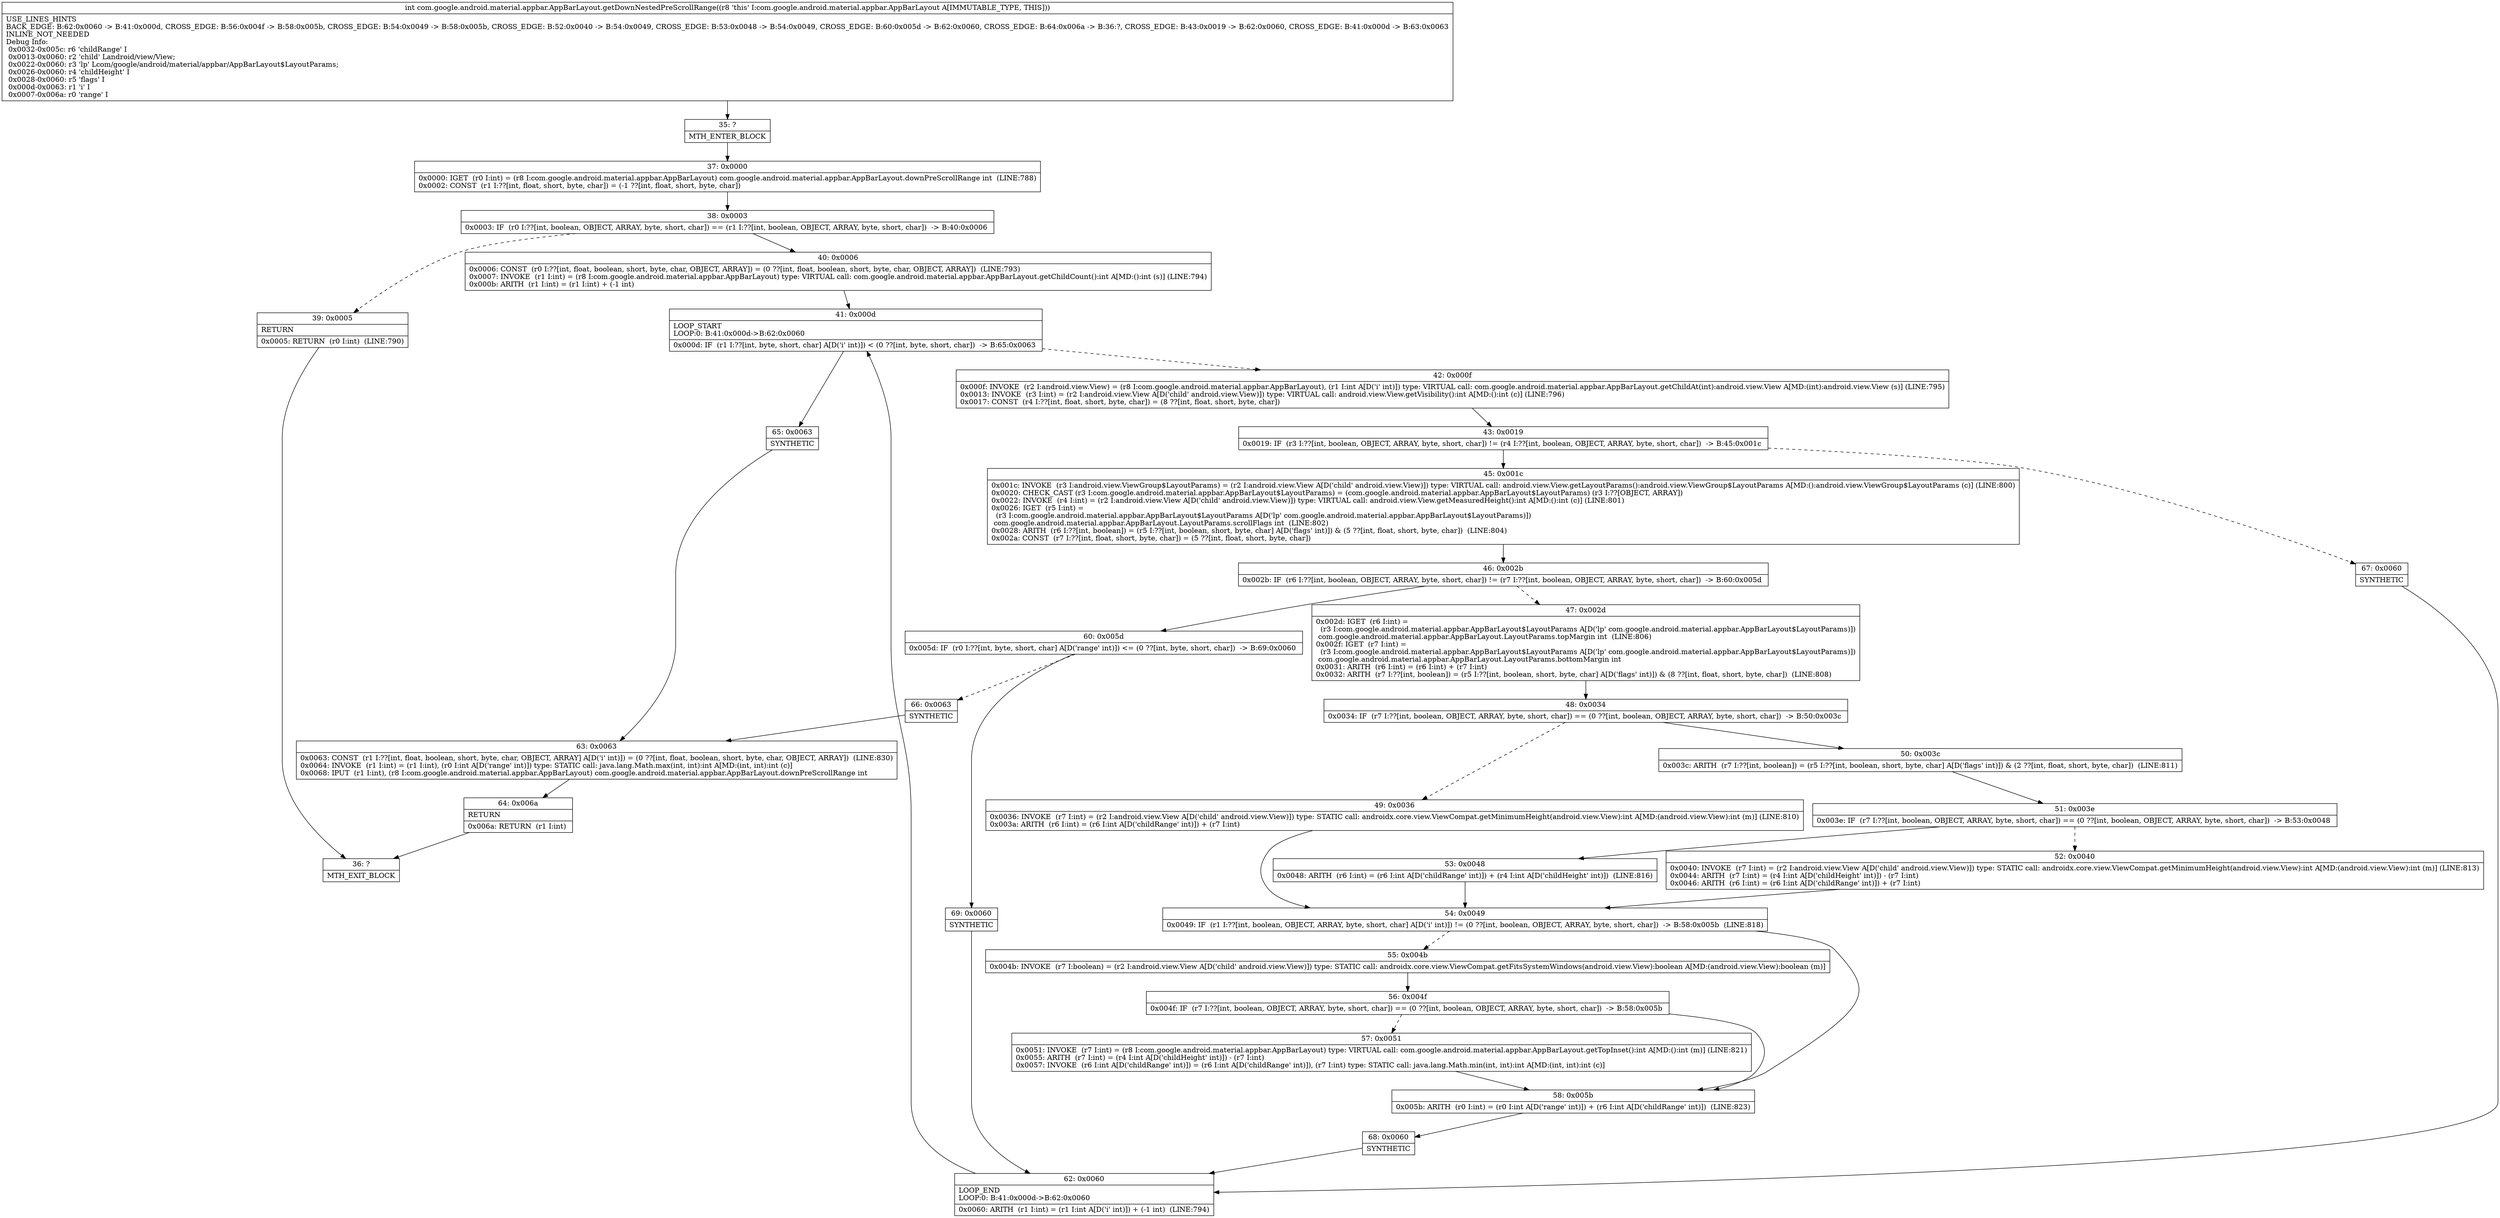 digraph "CFG forcom.google.android.material.appbar.AppBarLayout.getDownNestedPreScrollRange()I" {
Node_35 [shape=record,label="{35\:\ ?|MTH_ENTER_BLOCK\l}"];
Node_37 [shape=record,label="{37\:\ 0x0000|0x0000: IGET  (r0 I:int) = (r8 I:com.google.android.material.appbar.AppBarLayout) com.google.android.material.appbar.AppBarLayout.downPreScrollRange int  (LINE:788)\l0x0002: CONST  (r1 I:??[int, float, short, byte, char]) = (\-1 ??[int, float, short, byte, char]) \l}"];
Node_38 [shape=record,label="{38\:\ 0x0003|0x0003: IF  (r0 I:??[int, boolean, OBJECT, ARRAY, byte, short, char]) == (r1 I:??[int, boolean, OBJECT, ARRAY, byte, short, char])  \-\> B:40:0x0006 \l}"];
Node_39 [shape=record,label="{39\:\ 0x0005|RETURN\l|0x0005: RETURN  (r0 I:int)  (LINE:790)\l}"];
Node_36 [shape=record,label="{36\:\ ?|MTH_EXIT_BLOCK\l}"];
Node_40 [shape=record,label="{40\:\ 0x0006|0x0006: CONST  (r0 I:??[int, float, boolean, short, byte, char, OBJECT, ARRAY]) = (0 ??[int, float, boolean, short, byte, char, OBJECT, ARRAY])  (LINE:793)\l0x0007: INVOKE  (r1 I:int) = (r8 I:com.google.android.material.appbar.AppBarLayout) type: VIRTUAL call: com.google.android.material.appbar.AppBarLayout.getChildCount():int A[MD:():int (s)] (LINE:794)\l0x000b: ARITH  (r1 I:int) = (r1 I:int) + (\-1 int) \l}"];
Node_41 [shape=record,label="{41\:\ 0x000d|LOOP_START\lLOOP:0: B:41:0x000d\-\>B:62:0x0060\l|0x000d: IF  (r1 I:??[int, byte, short, char] A[D('i' int)]) \< (0 ??[int, byte, short, char])  \-\> B:65:0x0063 \l}"];
Node_42 [shape=record,label="{42\:\ 0x000f|0x000f: INVOKE  (r2 I:android.view.View) = (r8 I:com.google.android.material.appbar.AppBarLayout), (r1 I:int A[D('i' int)]) type: VIRTUAL call: com.google.android.material.appbar.AppBarLayout.getChildAt(int):android.view.View A[MD:(int):android.view.View (s)] (LINE:795)\l0x0013: INVOKE  (r3 I:int) = (r2 I:android.view.View A[D('child' android.view.View)]) type: VIRTUAL call: android.view.View.getVisibility():int A[MD:():int (c)] (LINE:796)\l0x0017: CONST  (r4 I:??[int, float, short, byte, char]) = (8 ??[int, float, short, byte, char]) \l}"];
Node_43 [shape=record,label="{43\:\ 0x0019|0x0019: IF  (r3 I:??[int, boolean, OBJECT, ARRAY, byte, short, char]) != (r4 I:??[int, boolean, OBJECT, ARRAY, byte, short, char])  \-\> B:45:0x001c \l}"];
Node_45 [shape=record,label="{45\:\ 0x001c|0x001c: INVOKE  (r3 I:android.view.ViewGroup$LayoutParams) = (r2 I:android.view.View A[D('child' android.view.View)]) type: VIRTUAL call: android.view.View.getLayoutParams():android.view.ViewGroup$LayoutParams A[MD:():android.view.ViewGroup$LayoutParams (c)] (LINE:800)\l0x0020: CHECK_CAST (r3 I:com.google.android.material.appbar.AppBarLayout$LayoutParams) = (com.google.android.material.appbar.AppBarLayout$LayoutParams) (r3 I:??[OBJECT, ARRAY]) \l0x0022: INVOKE  (r4 I:int) = (r2 I:android.view.View A[D('child' android.view.View)]) type: VIRTUAL call: android.view.View.getMeasuredHeight():int A[MD:():int (c)] (LINE:801)\l0x0026: IGET  (r5 I:int) = \l  (r3 I:com.google.android.material.appbar.AppBarLayout$LayoutParams A[D('lp' com.google.android.material.appbar.AppBarLayout$LayoutParams)])\l com.google.android.material.appbar.AppBarLayout.LayoutParams.scrollFlags int  (LINE:802)\l0x0028: ARITH  (r6 I:??[int, boolean]) = (r5 I:??[int, boolean, short, byte, char] A[D('flags' int)]) & (5 ??[int, float, short, byte, char])  (LINE:804)\l0x002a: CONST  (r7 I:??[int, float, short, byte, char]) = (5 ??[int, float, short, byte, char]) \l}"];
Node_46 [shape=record,label="{46\:\ 0x002b|0x002b: IF  (r6 I:??[int, boolean, OBJECT, ARRAY, byte, short, char]) != (r7 I:??[int, boolean, OBJECT, ARRAY, byte, short, char])  \-\> B:60:0x005d \l}"];
Node_47 [shape=record,label="{47\:\ 0x002d|0x002d: IGET  (r6 I:int) = \l  (r3 I:com.google.android.material.appbar.AppBarLayout$LayoutParams A[D('lp' com.google.android.material.appbar.AppBarLayout$LayoutParams)])\l com.google.android.material.appbar.AppBarLayout.LayoutParams.topMargin int  (LINE:806)\l0x002f: IGET  (r7 I:int) = \l  (r3 I:com.google.android.material.appbar.AppBarLayout$LayoutParams A[D('lp' com.google.android.material.appbar.AppBarLayout$LayoutParams)])\l com.google.android.material.appbar.AppBarLayout.LayoutParams.bottomMargin int \l0x0031: ARITH  (r6 I:int) = (r6 I:int) + (r7 I:int) \l0x0032: ARITH  (r7 I:??[int, boolean]) = (r5 I:??[int, boolean, short, byte, char] A[D('flags' int)]) & (8 ??[int, float, short, byte, char])  (LINE:808)\l}"];
Node_48 [shape=record,label="{48\:\ 0x0034|0x0034: IF  (r7 I:??[int, boolean, OBJECT, ARRAY, byte, short, char]) == (0 ??[int, boolean, OBJECT, ARRAY, byte, short, char])  \-\> B:50:0x003c \l}"];
Node_49 [shape=record,label="{49\:\ 0x0036|0x0036: INVOKE  (r7 I:int) = (r2 I:android.view.View A[D('child' android.view.View)]) type: STATIC call: androidx.core.view.ViewCompat.getMinimumHeight(android.view.View):int A[MD:(android.view.View):int (m)] (LINE:810)\l0x003a: ARITH  (r6 I:int) = (r6 I:int A[D('childRange' int)]) + (r7 I:int) \l}"];
Node_54 [shape=record,label="{54\:\ 0x0049|0x0049: IF  (r1 I:??[int, boolean, OBJECT, ARRAY, byte, short, char] A[D('i' int)]) != (0 ??[int, boolean, OBJECT, ARRAY, byte, short, char])  \-\> B:58:0x005b  (LINE:818)\l}"];
Node_55 [shape=record,label="{55\:\ 0x004b|0x004b: INVOKE  (r7 I:boolean) = (r2 I:android.view.View A[D('child' android.view.View)]) type: STATIC call: androidx.core.view.ViewCompat.getFitsSystemWindows(android.view.View):boolean A[MD:(android.view.View):boolean (m)]\l}"];
Node_56 [shape=record,label="{56\:\ 0x004f|0x004f: IF  (r7 I:??[int, boolean, OBJECT, ARRAY, byte, short, char]) == (0 ??[int, boolean, OBJECT, ARRAY, byte, short, char])  \-\> B:58:0x005b \l}"];
Node_57 [shape=record,label="{57\:\ 0x0051|0x0051: INVOKE  (r7 I:int) = (r8 I:com.google.android.material.appbar.AppBarLayout) type: VIRTUAL call: com.google.android.material.appbar.AppBarLayout.getTopInset():int A[MD:():int (m)] (LINE:821)\l0x0055: ARITH  (r7 I:int) = (r4 I:int A[D('childHeight' int)]) \- (r7 I:int) \l0x0057: INVOKE  (r6 I:int A[D('childRange' int)]) = (r6 I:int A[D('childRange' int)]), (r7 I:int) type: STATIC call: java.lang.Math.min(int, int):int A[MD:(int, int):int (c)]\l}"];
Node_58 [shape=record,label="{58\:\ 0x005b|0x005b: ARITH  (r0 I:int) = (r0 I:int A[D('range' int)]) + (r6 I:int A[D('childRange' int)])  (LINE:823)\l}"];
Node_68 [shape=record,label="{68\:\ 0x0060|SYNTHETIC\l}"];
Node_62 [shape=record,label="{62\:\ 0x0060|LOOP_END\lLOOP:0: B:41:0x000d\-\>B:62:0x0060\l|0x0060: ARITH  (r1 I:int) = (r1 I:int A[D('i' int)]) + (\-1 int)  (LINE:794)\l}"];
Node_50 [shape=record,label="{50\:\ 0x003c|0x003c: ARITH  (r7 I:??[int, boolean]) = (r5 I:??[int, boolean, short, byte, char] A[D('flags' int)]) & (2 ??[int, float, short, byte, char])  (LINE:811)\l}"];
Node_51 [shape=record,label="{51\:\ 0x003e|0x003e: IF  (r7 I:??[int, boolean, OBJECT, ARRAY, byte, short, char]) == (0 ??[int, boolean, OBJECT, ARRAY, byte, short, char])  \-\> B:53:0x0048 \l}"];
Node_52 [shape=record,label="{52\:\ 0x0040|0x0040: INVOKE  (r7 I:int) = (r2 I:android.view.View A[D('child' android.view.View)]) type: STATIC call: androidx.core.view.ViewCompat.getMinimumHeight(android.view.View):int A[MD:(android.view.View):int (m)] (LINE:813)\l0x0044: ARITH  (r7 I:int) = (r4 I:int A[D('childHeight' int)]) \- (r7 I:int) \l0x0046: ARITH  (r6 I:int) = (r6 I:int A[D('childRange' int)]) + (r7 I:int) \l}"];
Node_53 [shape=record,label="{53\:\ 0x0048|0x0048: ARITH  (r6 I:int) = (r6 I:int A[D('childRange' int)]) + (r4 I:int A[D('childHeight' int)])  (LINE:816)\l}"];
Node_60 [shape=record,label="{60\:\ 0x005d|0x005d: IF  (r0 I:??[int, byte, short, char] A[D('range' int)]) \<= (0 ??[int, byte, short, char])  \-\> B:69:0x0060 \l}"];
Node_66 [shape=record,label="{66\:\ 0x0063|SYNTHETIC\l}"];
Node_63 [shape=record,label="{63\:\ 0x0063|0x0063: CONST  (r1 I:??[int, float, boolean, short, byte, char, OBJECT, ARRAY] A[D('i' int)]) = (0 ??[int, float, boolean, short, byte, char, OBJECT, ARRAY])  (LINE:830)\l0x0064: INVOKE  (r1 I:int) = (r1 I:int), (r0 I:int A[D('range' int)]) type: STATIC call: java.lang.Math.max(int, int):int A[MD:(int, int):int (c)]\l0x0068: IPUT  (r1 I:int), (r8 I:com.google.android.material.appbar.AppBarLayout) com.google.android.material.appbar.AppBarLayout.downPreScrollRange int \l}"];
Node_64 [shape=record,label="{64\:\ 0x006a|RETURN\l|0x006a: RETURN  (r1 I:int) \l}"];
Node_69 [shape=record,label="{69\:\ 0x0060|SYNTHETIC\l}"];
Node_67 [shape=record,label="{67\:\ 0x0060|SYNTHETIC\l}"];
Node_65 [shape=record,label="{65\:\ 0x0063|SYNTHETIC\l}"];
MethodNode[shape=record,label="{int com.google.android.material.appbar.AppBarLayout.getDownNestedPreScrollRange((r8 'this' I:com.google.android.material.appbar.AppBarLayout A[IMMUTABLE_TYPE, THIS]))  | USE_LINES_HINTS\lBACK_EDGE: B:62:0x0060 \-\> B:41:0x000d, CROSS_EDGE: B:56:0x004f \-\> B:58:0x005b, CROSS_EDGE: B:54:0x0049 \-\> B:58:0x005b, CROSS_EDGE: B:52:0x0040 \-\> B:54:0x0049, CROSS_EDGE: B:53:0x0048 \-\> B:54:0x0049, CROSS_EDGE: B:60:0x005d \-\> B:62:0x0060, CROSS_EDGE: B:64:0x006a \-\> B:36:?, CROSS_EDGE: B:43:0x0019 \-\> B:62:0x0060, CROSS_EDGE: B:41:0x000d \-\> B:63:0x0063\lINLINE_NOT_NEEDED\lDebug Info:\l  0x0032\-0x005c: r6 'childRange' I\l  0x0013\-0x0060: r2 'child' Landroid\/view\/View;\l  0x0022\-0x0060: r3 'lp' Lcom\/google\/android\/material\/appbar\/AppBarLayout$LayoutParams;\l  0x0026\-0x0060: r4 'childHeight' I\l  0x0028\-0x0060: r5 'flags' I\l  0x000d\-0x0063: r1 'i' I\l  0x0007\-0x006a: r0 'range' I\l}"];
MethodNode -> Node_35;Node_35 -> Node_37;
Node_37 -> Node_38;
Node_38 -> Node_39[style=dashed];
Node_38 -> Node_40;
Node_39 -> Node_36;
Node_40 -> Node_41;
Node_41 -> Node_42[style=dashed];
Node_41 -> Node_65;
Node_42 -> Node_43;
Node_43 -> Node_45;
Node_43 -> Node_67[style=dashed];
Node_45 -> Node_46;
Node_46 -> Node_47[style=dashed];
Node_46 -> Node_60;
Node_47 -> Node_48;
Node_48 -> Node_49[style=dashed];
Node_48 -> Node_50;
Node_49 -> Node_54;
Node_54 -> Node_55[style=dashed];
Node_54 -> Node_58;
Node_55 -> Node_56;
Node_56 -> Node_57[style=dashed];
Node_56 -> Node_58;
Node_57 -> Node_58;
Node_58 -> Node_68;
Node_68 -> Node_62;
Node_62 -> Node_41;
Node_50 -> Node_51;
Node_51 -> Node_52[style=dashed];
Node_51 -> Node_53;
Node_52 -> Node_54;
Node_53 -> Node_54;
Node_60 -> Node_66[style=dashed];
Node_60 -> Node_69;
Node_66 -> Node_63;
Node_63 -> Node_64;
Node_64 -> Node_36;
Node_69 -> Node_62;
Node_67 -> Node_62;
Node_65 -> Node_63;
}

